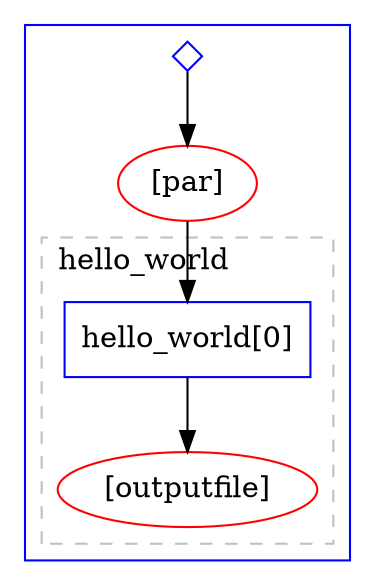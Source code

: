 digraph G {
subgraph cluster_ {
color=blue;
label="";
style=solid;
subgraph cluster_init {
color=grey;
label=init;
labeljust=l;
style=dashed;
}

"8c4d4cb4-1054-4461-a504-ce5e898d2adf" [color=blue, fixedsize=True, height=0.2, label="", shape=diamond, width=0.2];
"8c4d4cb4-1054-4461-a504-ce5e898d2adf__par" [color=red, label="[par]"];
"8c4d4cb4-1054-4461-a504-ce5e898d2adf" -> "8c4d4cb4-1054-4461-a504-ce5e898d2adf__par";
subgraph cluster_hello_world {
color=grey;
label=hello_world;
labeljust=l;
style=dashed;
"3cdf9b41-abf4-471a-bf60-6496f38735e2" [color=blue, label="hello_world[0]", shape=box];
"3cdf9b41-abf4-471a-bf60-6496f38735e2__outputfile" [color=red, label="[outputfile]"];
"3cdf9b41-abf4-471a-bf60-6496f38735e2" -> "3cdf9b41-abf4-471a-bf60-6496f38735e2__outputfile";
}

}

"8c4d4cb4-1054-4461-a504-ce5e898d2adf__par" -> "3cdf9b41-abf4-471a-bf60-6496f38735e2";
}
